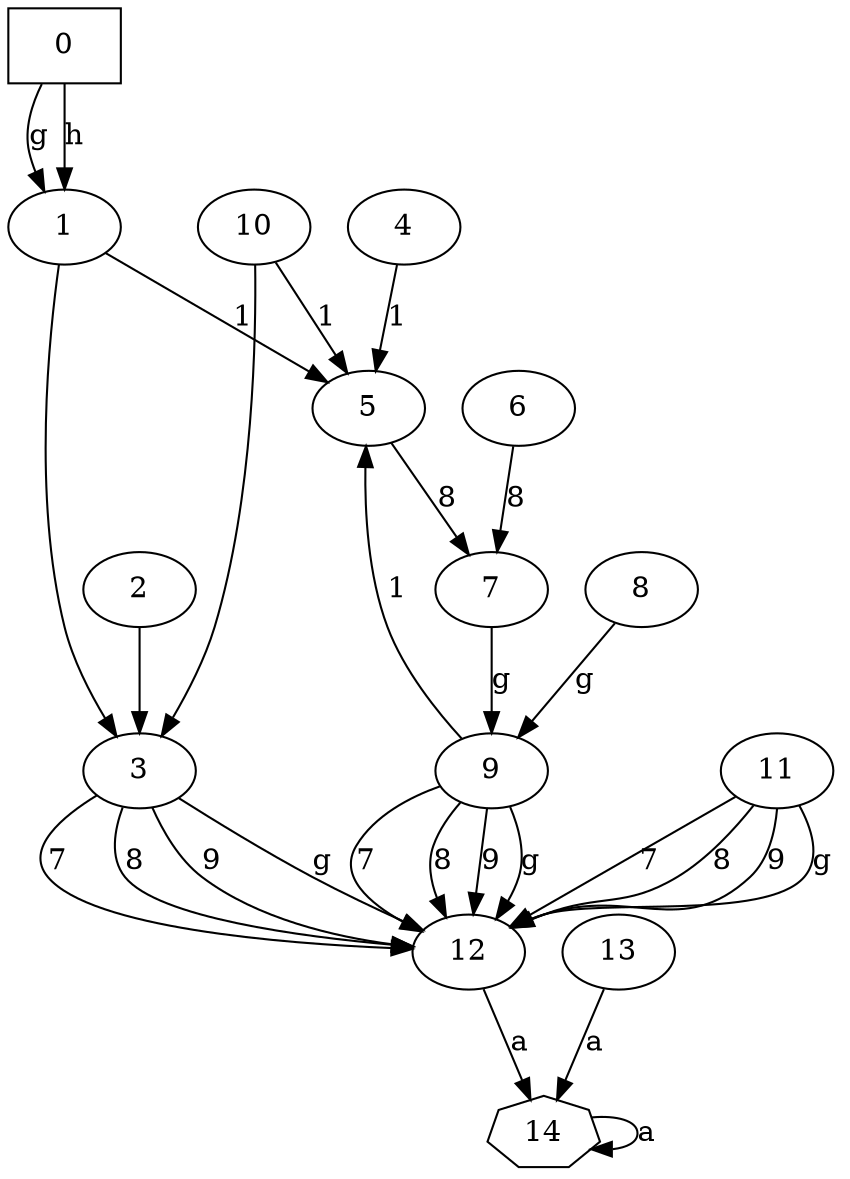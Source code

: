 digraph A { 
0[ shape = "box" ];
14[ shape = "septagon" ];
0 -> 1[ label = "g "];
0 -> 1[ label = "h "];
1 -> 3;
1 -> 5[ label = "1 "];
2 -> 3;
3 -> 12[ label = "7 "];
3 -> 12[ label = "8 "];
3 -> 12[ label = "9 "];
3 -> 12[ label = "g "];
4 -> 5[ label = "1 "];
5 -> 7[ label = "8 "];
6 -> 7[ label = "8 "];
7 -> 9[ label = "g "];
8 -> 9[ label = "g "];
9 -> 5[ label = "1 "];
9 -> 12[ label = "7 "];
9 -> 12[ label = "8 "];
9 -> 12[ label = "9 "];
9 -> 12[ label = "g "];
10 -> 3;
10 -> 5[ label = "1 "];
11 -> 12[ label = "7 "];
11 -> 12[ label = "8 "];
11 -> 12[ label = "9 "];
11 -> 12[ label = "g "];
12 -> 14[ label = "a "];
13 -> 14[ label = "a "];
14 -> 14[ label = "a "];
 } 

